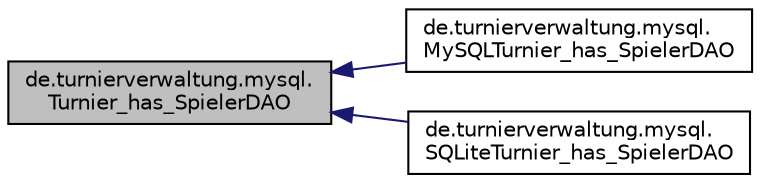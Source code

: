 digraph "de.turnierverwaltung.mysql.Turnier_has_SpielerDAO"
{
  edge [fontname="Helvetica",fontsize="10",labelfontname="Helvetica",labelfontsize="10"];
  node [fontname="Helvetica",fontsize="10",shape=record];
  rankdir="LR";
  Node1 [label="de.turnierverwaltung.mysql.\lTurnier_has_SpielerDAO",height=0.2,width=0.4,color="black", fillcolor="grey75", style="filled", fontcolor="black"];
  Node1 -> Node2 [dir="back",color="midnightblue",fontsize="10",style="solid"];
  Node2 [label="de.turnierverwaltung.mysql.\lMySQLTurnier_has_SpielerDAO",height=0.2,width=0.4,color="black", fillcolor="white", style="filled",URL="$classde_1_1turnierverwaltung_1_1mysql_1_1_my_s_q_l_turnier__has___spieler_d_a_o.html"];
  Node1 -> Node3 [dir="back",color="midnightblue",fontsize="10",style="solid"];
  Node3 [label="de.turnierverwaltung.mysql.\lSQLiteTurnier_has_SpielerDAO",height=0.2,width=0.4,color="black", fillcolor="white", style="filled",URL="$classde_1_1turnierverwaltung_1_1mysql_1_1_s_q_lite_turnier__has___spieler_d_a_o.html"];
}
